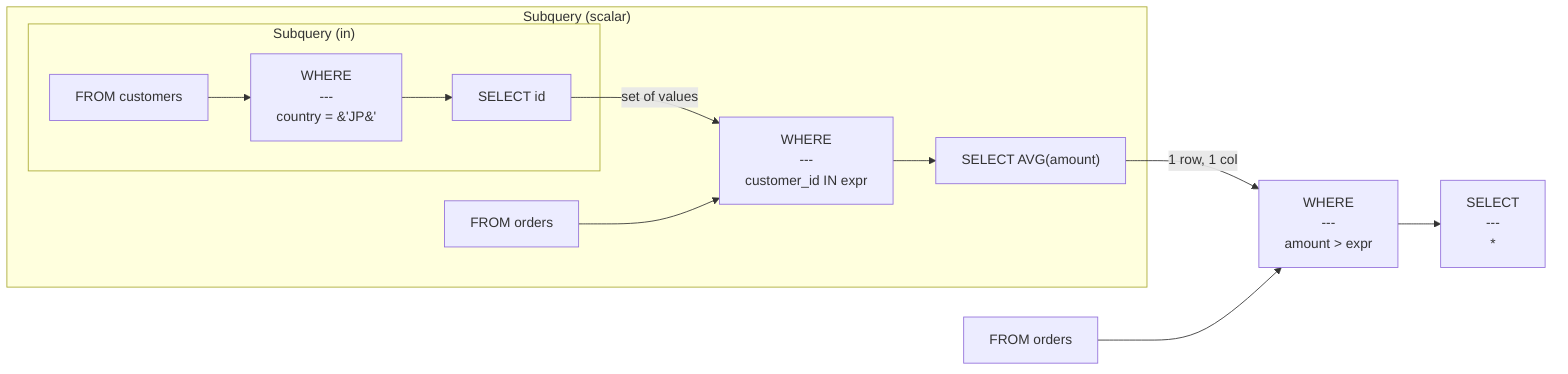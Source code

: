 flowchart LR
    node_0[FROM orders]
    node_1["WHERE<br/>---<br/>amount &gt; expr"]
    subgraph subquery_node_2 ["Subquery (scalar)"]
        direction TB
        subq_0_node_0[FROM orders]
        subq_0_node_1["WHERE<br/>---<br/>customer_id IN expr"]
        subgraph subquery_subq_0_node_2 ["Subquery (in)"]
            direction TB
            subq_1_node_0[FROM customers]
            subq_1_node_1["WHERE<br/>---<br/>country = &#39;JP&#39;"]
            subq_1_node_2["SELECT id"]
            subq_1_node_0 --> subq_1_node_1
            subq_1_node_1 --> subq_1_node_2
        end
        subq_1_node_2 -->|set of values| subq_0_node_1
        subq_0_node_3["SELECT AVG(amount)"]
        subq_0_node_0 --> subq_0_node_1
        subq_0_node_1 --> subq_0_node_3
    end
    subq_0_node_3 -->|1 row, 1 col| node_1
    node_3["SELECT<br/>---<br/>*"]
    node_0 --> node_1
    node_1 --> node_3